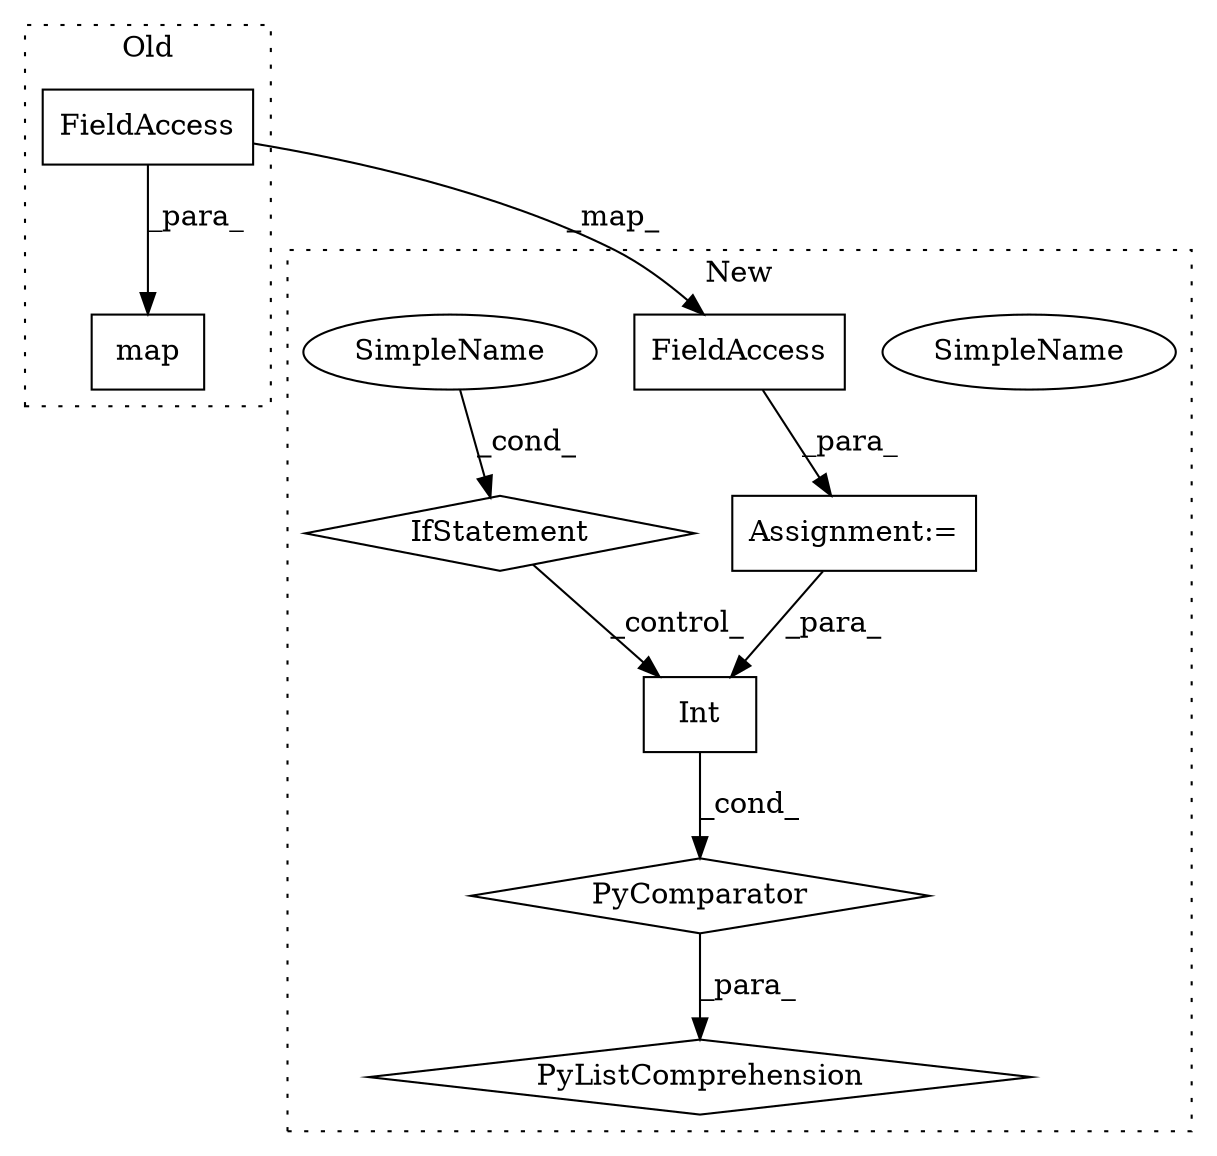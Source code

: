 digraph G {
subgraph cluster0 {
1 [label="map" a="32" s="13434,13463" l="4,1" shape="box"];
8 [label="FieldAccess" a="22" s="13442" l="21" shape="box"];
label = "Old";
style="dotted";
}
subgraph cluster1 {
2 [label="Int" a="32" s="13535,13541" l="4,1" shape="box"];
3 [label="IfStatement" a="25" s="13612" l="38" shape="diamond"];
4 [label="SimpleName" a="42" s="13645" l="5" shape="ellipse"];
5 [label="PyComparator" a="113" s="13612" l="38" shape="diamond"];
6 [label="PyListComprehension" a="109" s="13535" l="123" shape="diamond"];
7 [label="Assignment:=" a="7" s="13612" l="38" shape="box"];
9 [label="FieldAccess" a="22" s="13620" l="21" shape="box"];
10 [label="SimpleName" a="42" s="13645" l="5" shape="ellipse"];
label = "New";
style="dotted";
}
2 -> 5 [label="_cond_"];
3 -> 2 [label="_control_"];
5 -> 6 [label="_para_"];
7 -> 2 [label="_para_"];
8 -> 9 [label="_map_"];
8 -> 1 [label="_para_"];
9 -> 7 [label="_para_"];
10 -> 3 [label="_cond_"];
}